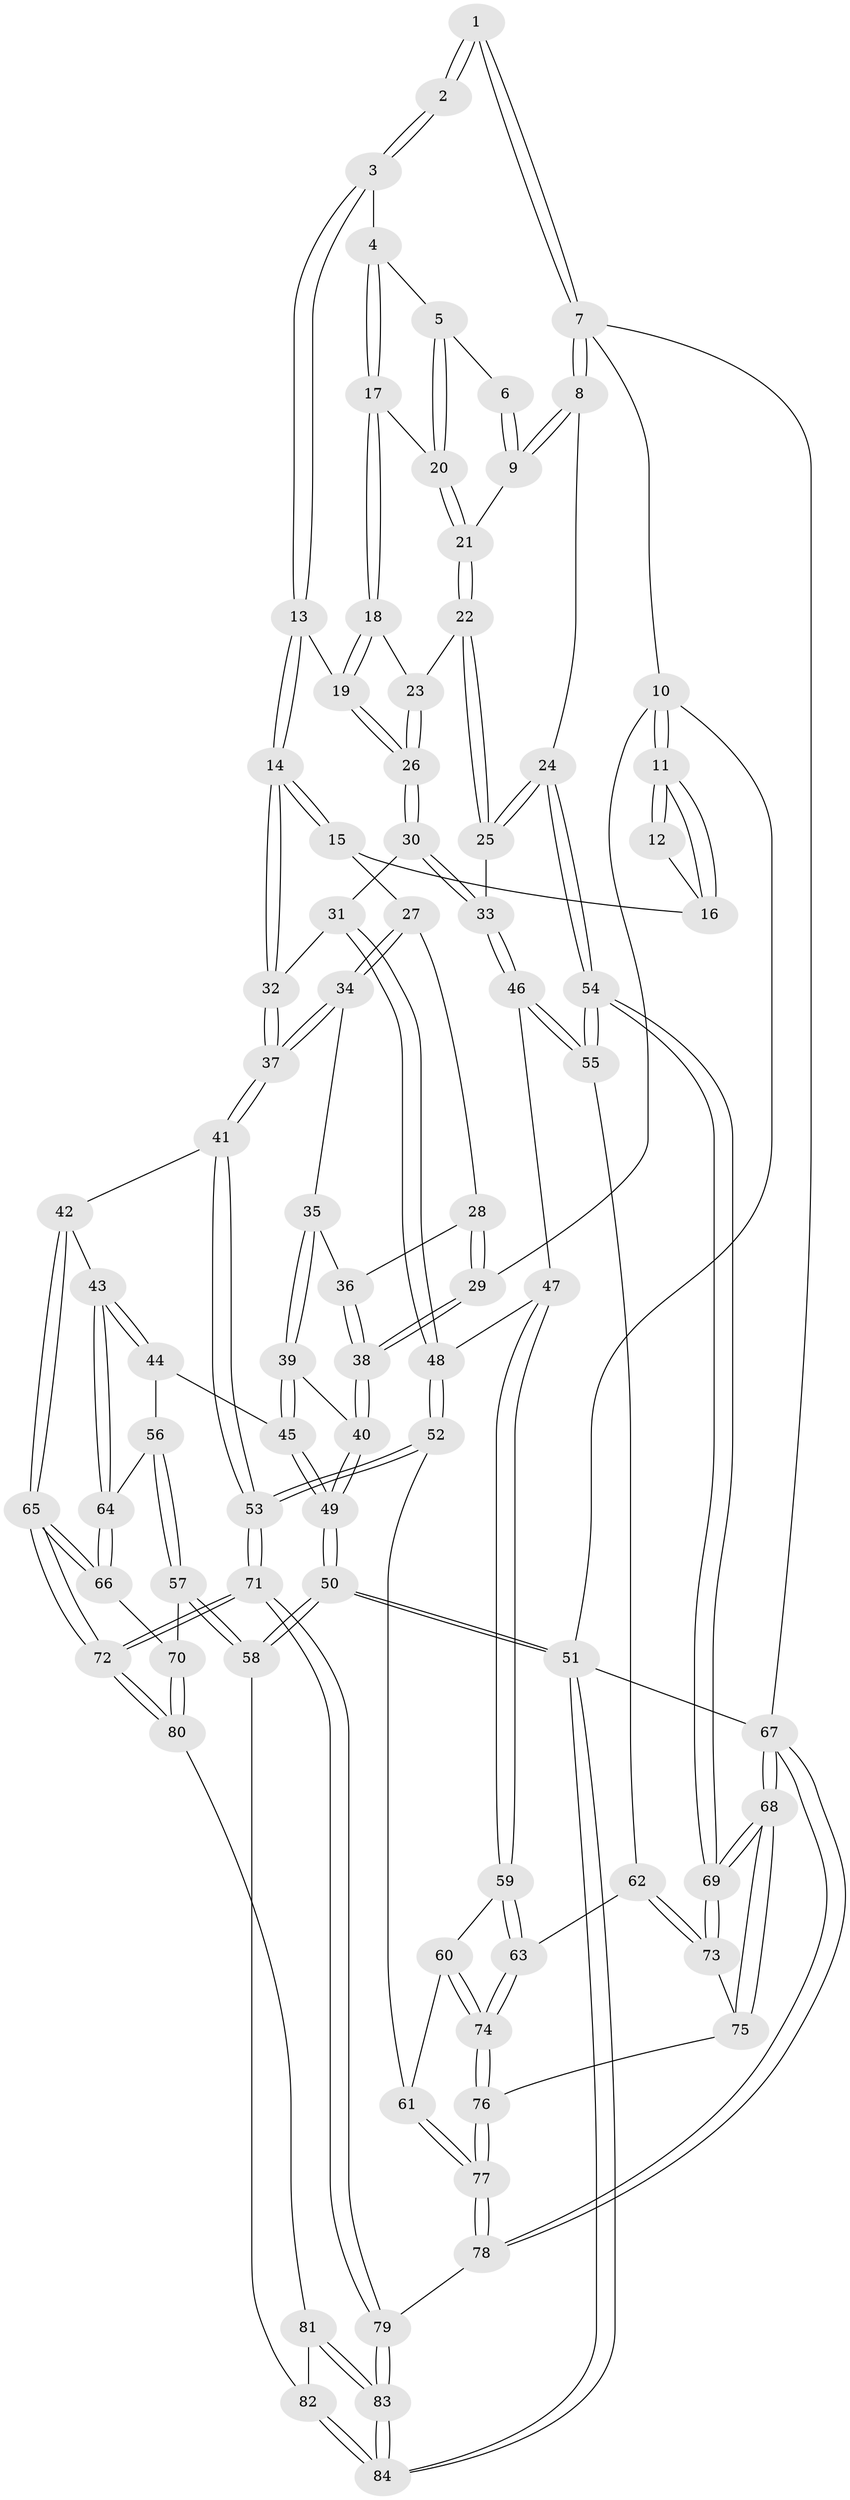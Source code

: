 // coarse degree distribution, {5: 0.24, 4: 0.24, 8: 0.08, 1: 0.04, 3: 0.28, 7: 0.08, 6: 0.04}
// Generated by graph-tools (version 1.1) at 2025/21/03/04/25 18:21:29]
// undirected, 84 vertices, 207 edges
graph export_dot {
graph [start="1"]
  node [color=gray90,style=filled];
  1 [pos="+0.9854336830327604+0"];
  2 [pos="+0.6022460312074692+0"];
  3 [pos="+0.6310884488119668+0.01330474168809298"];
  4 [pos="+0.719015224257223+0.08482271520219875"];
  5 [pos="+0.7705562375316816+0.12054292699898093"];
  6 [pos="+0.9043937987228452+0.02131839427445019"];
  7 [pos="+1+0"];
  8 [pos="+1+0.20976170741891836"];
  9 [pos="+0.9446550709147036+0.19644505892307007"];
  10 [pos="+0+0"];
  11 [pos="+0+0"];
  12 [pos="+0.5379623433270555+0"];
  13 [pos="+0.5525136430656098+0.23474312667068828"];
  14 [pos="+0.4792998076499475+0.26905653570571625"];
  15 [pos="+0.3541760866644154+0.20780617362882986"];
  16 [pos="+0.33933661901472145+0.1559393188103145"];
  17 [pos="+0.6950834034870559+0.2506966646253664"];
  18 [pos="+0.6950316635201751+0.2507780800204562"];
  19 [pos="+0.6334885614028806+0.27387361782182174"];
  20 [pos="+0.782914561314798+0.1424307036647023"];
  21 [pos="+0.8834900338104276+0.23005099636004572"];
  22 [pos="+0.8658542975595996+0.26885762480007924"];
  23 [pos="+0.8246228218579807+0.27416324013170135"];
  24 [pos="+1+0.5276894428340967"];
  25 [pos="+0.8867461630057919+0.45144925171036787"];
  26 [pos="+0.6881383074973115+0.3691636886691185"];
  27 [pos="+0.24877934516916694+0.29205619143777944"];
  28 [pos="+0.21207429430862237+0.2864956641713941"];
  29 [pos="+0+0"];
  30 [pos="+0.6980876385729032+0.4157591262475845"];
  31 [pos="+0.659246577673345+0.4487789299228957"];
  32 [pos="+0.46942380203096107+0.4429534248980528"];
  33 [pos="+0.8585726967729495+0.4649867786377233"];
  34 [pos="+0.261821988185114+0.4287664268747944"];
  35 [pos="+0.13523705109966686+0.4546615158399962"];
  36 [pos="+0.10583033204162086+0.3916735025153733"];
  37 [pos="+0.3952535532220596+0.5690315675688378"];
  38 [pos="+0+0.18190661618463527"];
  39 [pos="+0.12487077153404892+0.4734250638532468"];
  40 [pos="+0+0.33224298908657013"];
  41 [pos="+0.3947416772920528+0.6055968166163439"];
  42 [pos="+0.3169445618574901+0.629226476280759"];
  43 [pos="+0.262598043118556+0.6393642576627291"];
  44 [pos="+0.08641828517699347+0.5930991617137261"];
  45 [pos="+0.08433238926169907+0.5912908609145131"];
  46 [pos="+0.7764093356814037+0.6248287458530793"];
  47 [pos="+0.734983899576079+0.630880686265624"];
  48 [pos="+0.6561733640691003+0.6158247436157156"];
  49 [pos="+0+0.5561550717531678"];
  50 [pos="+0+0.8253051265477976"];
  51 [pos="+0+1"];
  52 [pos="+0.46834288188124074+0.6843161963579362"];
  53 [pos="+0.4648494319011676+0.6836350767152976"];
  54 [pos="+1+0.6856813396484115"];
  55 [pos="+0.8025057340925963+0.6529515066290301"];
  56 [pos="+0.07824899788272319+0.7167465837573651"];
  57 [pos="+0.04923944386720854+0.7814756824007733"];
  58 [pos="+0+0.8274099594945662"];
  59 [pos="+0.7145885404508983+0.736982391095955"];
  60 [pos="+0.6894067579879662+0.7851829662809011"];
  61 [pos="+0.5501565437687523+0.7625341991292532"];
  62 [pos="+0.8275891536822041+0.7572378315235935"];
  63 [pos="+0.7985644001987271+0.7847412161782277"];
  64 [pos="+0.18611132897873903+0.7630208525205725"];
  65 [pos="+0.24453132777554787+0.8520040739663581"];
  66 [pos="+0.17534687802121451+0.8112472472439916"];
  67 [pos="+1+1"];
  68 [pos="+1+0.937140629156004"];
  69 [pos="+1+0.7864813762152993"];
  70 [pos="+0.12671657965535818+0.8363875876822824"];
  71 [pos="+0.3571433358004245+0.9647678556021347"];
  72 [pos="+0.3351900303437294+0.9500610270336617"];
  73 [pos="+0.8981376186563134+0.7889706383603861"];
  74 [pos="+0.7477702346238188+0.8539515757390191"];
  75 [pos="+0.8388593014375268+0.8921211102748386"];
  76 [pos="+0.7471560543926962+0.9407660569503192"];
  77 [pos="+0.6870116923855791+1"];
  78 [pos="+0.6747958061554733+1"];
  79 [pos="+0.4002679014529807+1"];
  80 [pos="+0.11199379806446269+0.9095126177521434"];
  81 [pos="+0.10340465565822615+0.9199331751098668"];
  82 [pos="+0.057674894074901055+0.9129385141134463"];
  83 [pos="+0.11861285853480794+1"];
  84 [pos="+0+1"];
  1 -- 2;
  1 -- 2;
  1 -- 7;
  1 -- 7;
  2 -- 3;
  2 -- 3;
  3 -- 4;
  3 -- 13;
  3 -- 13;
  4 -- 5;
  4 -- 17;
  4 -- 17;
  5 -- 6;
  5 -- 20;
  5 -- 20;
  6 -- 9;
  6 -- 9;
  7 -- 8;
  7 -- 8;
  7 -- 10;
  7 -- 67;
  8 -- 9;
  8 -- 9;
  8 -- 24;
  9 -- 21;
  10 -- 11;
  10 -- 11;
  10 -- 29;
  10 -- 51;
  11 -- 12;
  11 -- 12;
  11 -- 16;
  11 -- 16;
  12 -- 16;
  13 -- 14;
  13 -- 14;
  13 -- 19;
  14 -- 15;
  14 -- 15;
  14 -- 32;
  14 -- 32;
  15 -- 16;
  15 -- 27;
  17 -- 18;
  17 -- 18;
  17 -- 20;
  18 -- 19;
  18 -- 19;
  18 -- 23;
  19 -- 26;
  19 -- 26;
  20 -- 21;
  20 -- 21;
  21 -- 22;
  21 -- 22;
  22 -- 23;
  22 -- 25;
  22 -- 25;
  23 -- 26;
  23 -- 26;
  24 -- 25;
  24 -- 25;
  24 -- 54;
  24 -- 54;
  25 -- 33;
  26 -- 30;
  26 -- 30;
  27 -- 28;
  27 -- 34;
  27 -- 34;
  28 -- 29;
  28 -- 29;
  28 -- 36;
  29 -- 38;
  29 -- 38;
  30 -- 31;
  30 -- 33;
  30 -- 33;
  31 -- 32;
  31 -- 48;
  31 -- 48;
  32 -- 37;
  32 -- 37;
  33 -- 46;
  33 -- 46;
  34 -- 35;
  34 -- 37;
  34 -- 37;
  35 -- 36;
  35 -- 39;
  35 -- 39;
  36 -- 38;
  36 -- 38;
  37 -- 41;
  37 -- 41;
  38 -- 40;
  38 -- 40;
  39 -- 40;
  39 -- 45;
  39 -- 45;
  40 -- 49;
  40 -- 49;
  41 -- 42;
  41 -- 53;
  41 -- 53;
  42 -- 43;
  42 -- 65;
  42 -- 65;
  43 -- 44;
  43 -- 44;
  43 -- 64;
  43 -- 64;
  44 -- 45;
  44 -- 56;
  45 -- 49;
  45 -- 49;
  46 -- 47;
  46 -- 55;
  46 -- 55;
  47 -- 48;
  47 -- 59;
  47 -- 59;
  48 -- 52;
  48 -- 52;
  49 -- 50;
  49 -- 50;
  50 -- 51;
  50 -- 51;
  50 -- 58;
  50 -- 58;
  51 -- 84;
  51 -- 84;
  51 -- 67;
  52 -- 53;
  52 -- 53;
  52 -- 61;
  53 -- 71;
  53 -- 71;
  54 -- 55;
  54 -- 55;
  54 -- 69;
  54 -- 69;
  55 -- 62;
  56 -- 57;
  56 -- 57;
  56 -- 64;
  57 -- 58;
  57 -- 58;
  57 -- 70;
  58 -- 82;
  59 -- 60;
  59 -- 63;
  59 -- 63;
  60 -- 61;
  60 -- 74;
  60 -- 74;
  61 -- 77;
  61 -- 77;
  62 -- 63;
  62 -- 73;
  62 -- 73;
  63 -- 74;
  63 -- 74;
  64 -- 66;
  64 -- 66;
  65 -- 66;
  65 -- 66;
  65 -- 72;
  65 -- 72;
  66 -- 70;
  67 -- 68;
  67 -- 68;
  67 -- 78;
  67 -- 78;
  68 -- 69;
  68 -- 69;
  68 -- 75;
  68 -- 75;
  69 -- 73;
  69 -- 73;
  70 -- 80;
  70 -- 80;
  71 -- 72;
  71 -- 72;
  71 -- 79;
  71 -- 79;
  72 -- 80;
  72 -- 80;
  73 -- 75;
  74 -- 76;
  74 -- 76;
  75 -- 76;
  76 -- 77;
  76 -- 77;
  77 -- 78;
  77 -- 78;
  78 -- 79;
  79 -- 83;
  79 -- 83;
  80 -- 81;
  81 -- 82;
  81 -- 83;
  81 -- 83;
  82 -- 84;
  82 -- 84;
  83 -- 84;
  83 -- 84;
}
